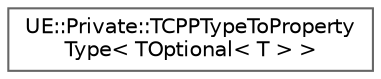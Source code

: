 digraph "Graphical Class Hierarchy"
{
 // INTERACTIVE_SVG=YES
 // LATEX_PDF_SIZE
  bgcolor="transparent";
  edge [fontname=Helvetica,fontsize=10,labelfontname=Helvetica,labelfontsize=10];
  node [fontname=Helvetica,fontsize=10,shape=box,height=0.2,width=0.4];
  rankdir="LR";
  Node0 [id="Node000000",label="UE::Private::TCPPTypeToProperty\lType\< TOptional\< T \> \>",height=0.2,width=0.4,color="grey40", fillcolor="white", style="filled",URL="$d5/d95/structUE_1_1Private_1_1TCPPTypeToPropertyType_3_01TOptional_3_01T_01_4_01_4.html",tooltip=" "];
}
